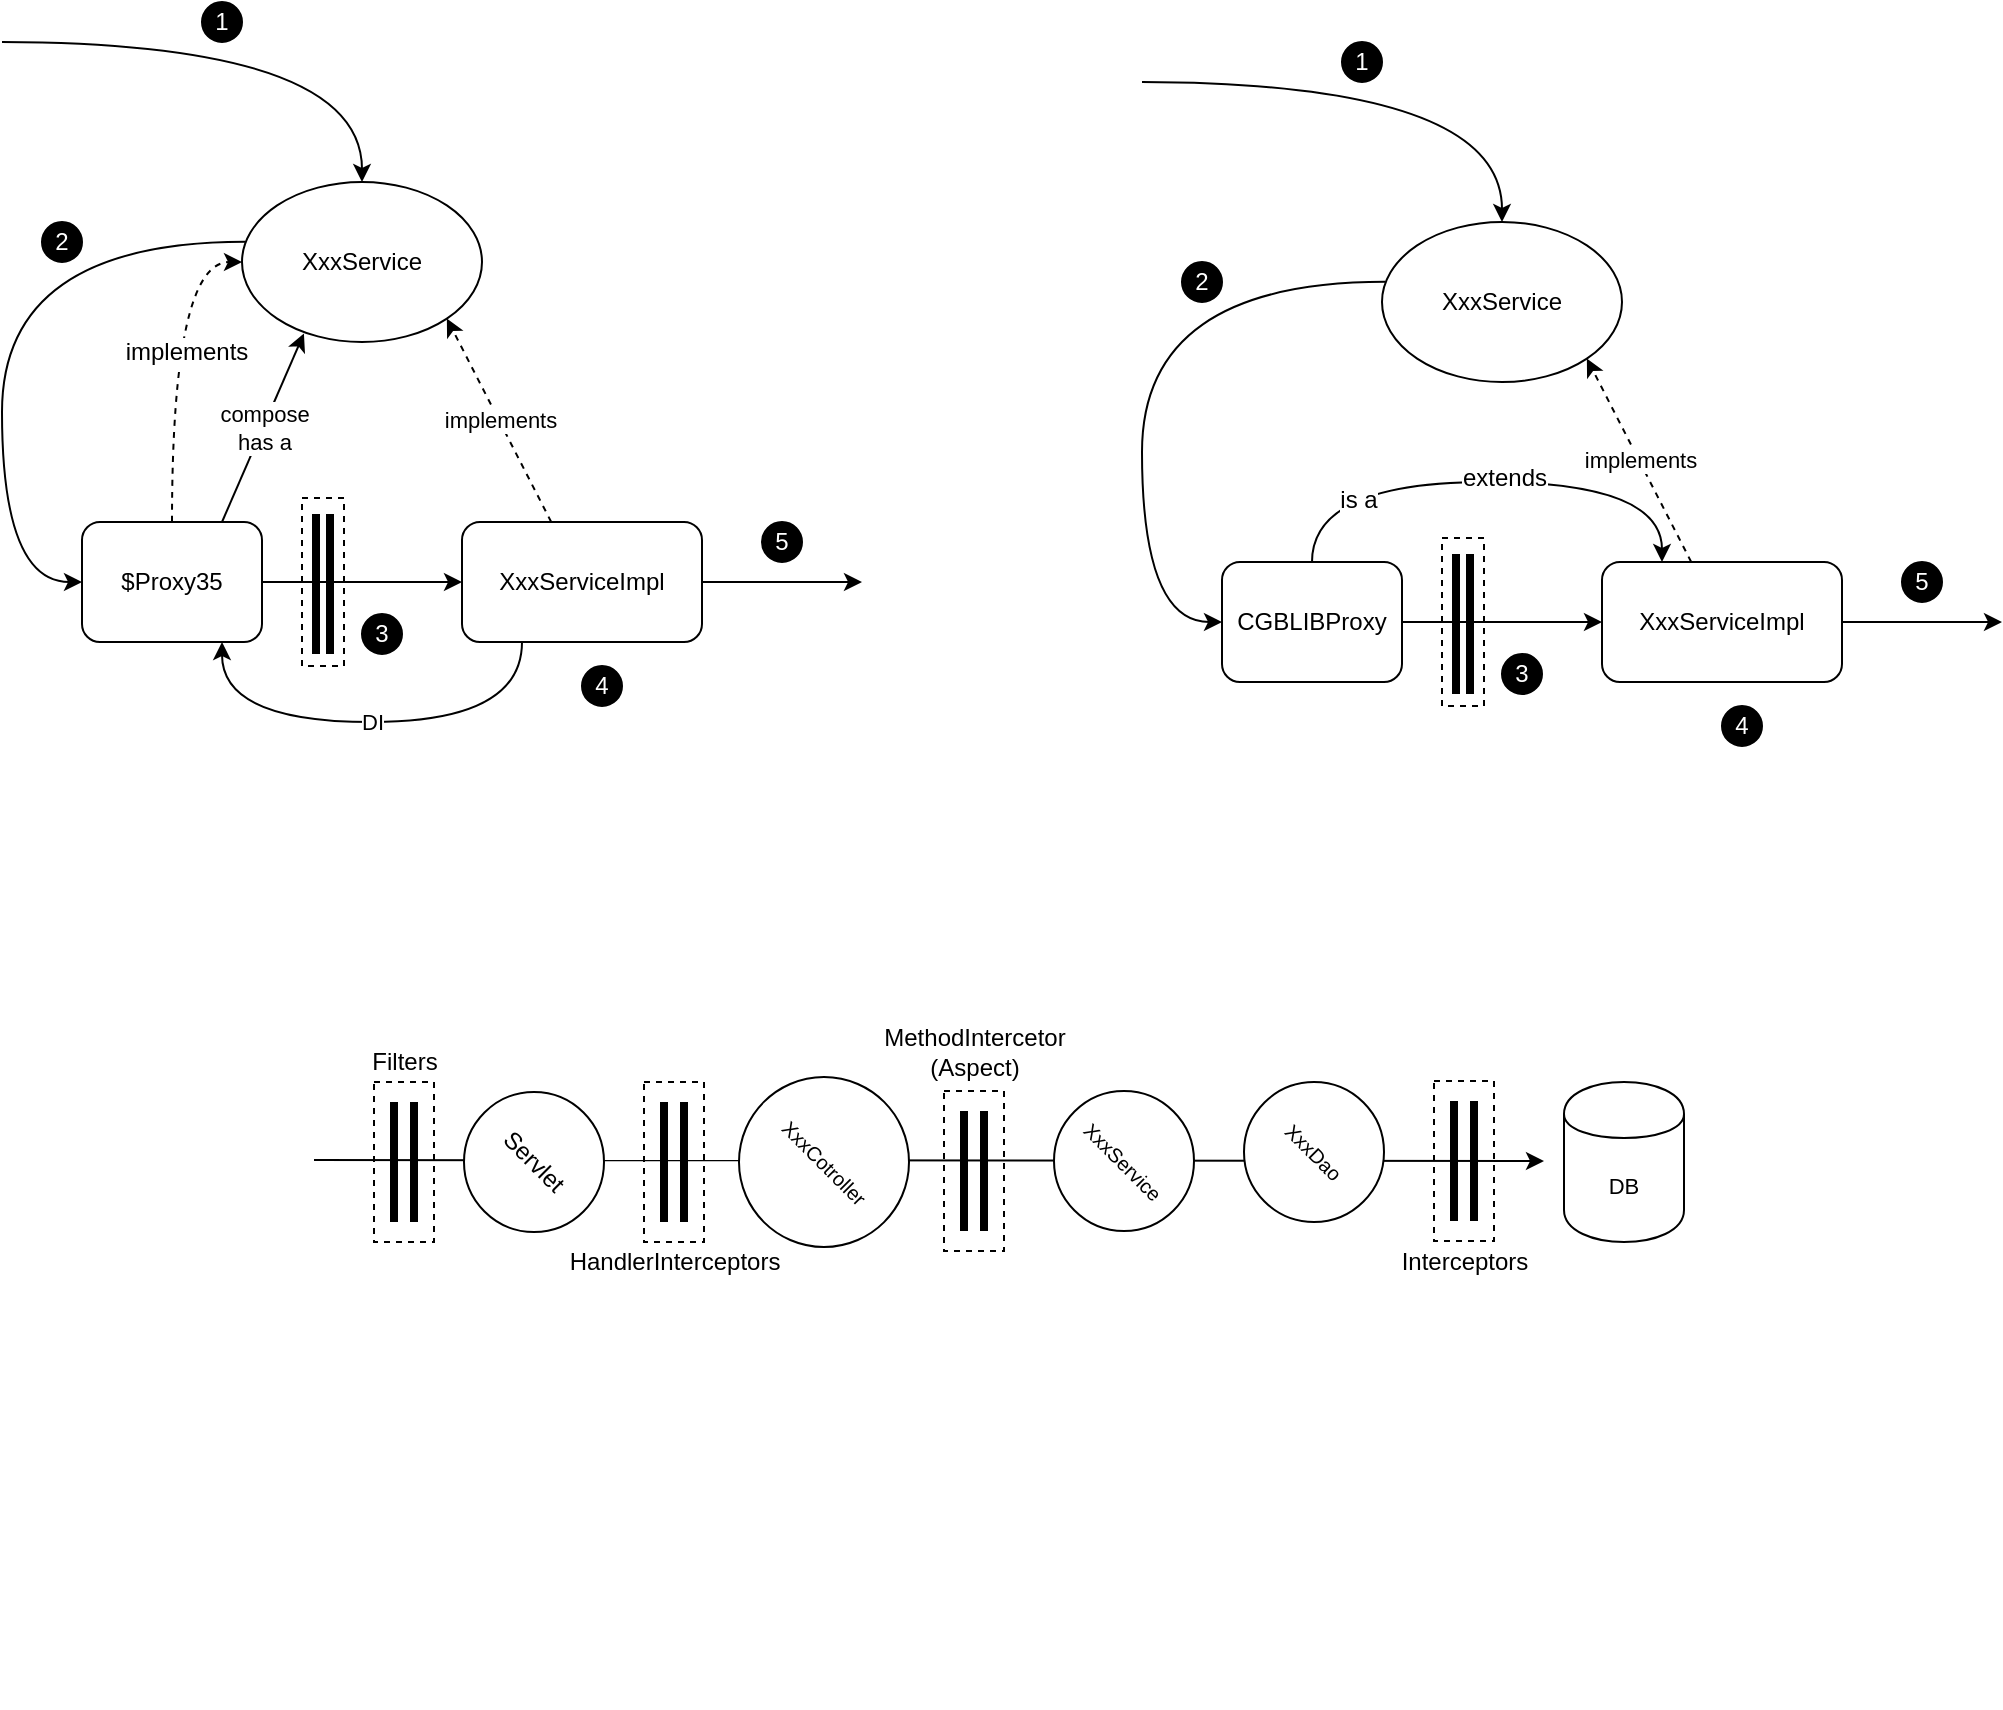 <mxfile version="12.3.9" type="github" pages="1">
  <diagram id="S2aJ-UnXylgGQd3Q3xxX" name="第 1 页">
    <mxGraphModel dx="1038" dy="568" grid="1" gridSize="10" guides="1" tooltips="1" connect="1" arrows="1" fold="1" page="1" pageScale="1" pageWidth="1200" pageHeight="1920" math="0" shadow="0">
      <root>
        <mxCell id="0"/>
        <mxCell id="1" parent="0"/>
        <mxCell id="p-tltdkEszSo-0zm12PA-62" value="" style="rounded=0;whiteSpace=wrap;html=1;fillColor=#FFFFFF;fontColor=#FFFFFF;dashed=1;" parent="1" vertex="1">
          <mxGeometry x="286" y="720" width="30" height="80" as="geometry"/>
        </mxCell>
        <mxCell id="p-tltdkEszSo-0zm12PA-70" value="" style="rounded=0;whiteSpace=wrap;html=1;fillColor=#FFFFFF;fontColor=#FFFFFF;dashed=1;" parent="1" vertex="1">
          <mxGeometry x="421" y="720" width="30" height="80" as="geometry"/>
        </mxCell>
        <mxCell id="p-tltdkEszSo-0zm12PA-76" value="" style="rounded=0;whiteSpace=wrap;html=1;fillColor=#FFFFFF;fontColor=#FFFFFF;dashed=1;" parent="1" vertex="1">
          <mxGeometry x="571" y="724.5" width="30" height="80" as="geometry"/>
        </mxCell>
        <mxCell id="p-tltdkEszSo-0zm12PA-84" value="" style="rounded=0;whiteSpace=wrap;html=1;fillColor=#FFFFFF;fontColor=#FFFFFF;dashed=1;" parent="1" vertex="1">
          <mxGeometry x="816" y="719.5" width="30" height="80" as="geometry"/>
        </mxCell>
        <mxCell id="p-tltdkEszSo-0zm12PA-12" value="" style="rounded=0;whiteSpace=wrap;html=1;dashed=1;" parent="1" vertex="1">
          <mxGeometry x="250" y="428" width="21" height="84" as="geometry"/>
        </mxCell>
        <mxCell id="p-tltdkEszSo-0zm12PA-13" value="" style="endArrow=none;html=1;strokeWidth=4;" parent="1" edge="1">
          <mxGeometry width="50" height="50" relative="1" as="geometry">
            <mxPoint x="257" y="506" as="sourcePoint"/>
            <mxPoint x="257" y="436" as="targetPoint"/>
          </mxGeometry>
        </mxCell>
        <mxCell id="p-tltdkEszSo-0zm12PA-14" value="" style="endArrow=none;html=1;strokeWidth=4;" parent="1" edge="1">
          <mxGeometry width="50" height="50" relative="1" as="geometry">
            <mxPoint x="264" y="506" as="sourcePoint"/>
            <mxPoint x="264" y="436" as="targetPoint"/>
          </mxGeometry>
        </mxCell>
        <mxCell id="p-tltdkEszSo-0zm12PA-7" value="implements" style="rounded=0;orthogonalLoop=1;jettySize=auto;html=1;entryX=1;entryY=1;entryDx=0;entryDy=0;dashed=1;" parent="1" source="p-tltdkEszSo-0zm12PA-1" target="p-tltdkEszSo-0zm12PA-6" edge="1">
          <mxGeometry relative="1" as="geometry"/>
        </mxCell>
        <mxCell id="p-tltdkEszSo-0zm12PA-34" value="" style="edgeStyle=orthogonalEdgeStyle;curved=1;rounded=0;orthogonalLoop=1;jettySize=auto;html=1;startArrow=none;startFill=0;endArrow=classic;endFill=1;strokeWidth=1;fontColor=#FFFFFF;" parent="1" source="p-tltdkEszSo-0zm12PA-1" edge="1">
          <mxGeometry relative="1" as="geometry">
            <mxPoint x="530" y="470" as="targetPoint"/>
          </mxGeometry>
        </mxCell>
        <mxCell id="p-tltdkEszSo-0zm12PA-1" value="XxxServiceImpl" style="rounded=1;whiteSpace=wrap;html=1;" parent="1" vertex="1">
          <mxGeometry x="330" y="440" width="120" height="60" as="geometry"/>
        </mxCell>
        <mxCell id="p-tltdkEszSo-0zm12PA-24" style="edgeStyle=orthogonalEdgeStyle;curved=1;rounded=0;orthogonalLoop=1;jettySize=auto;html=1;entryX=0;entryY=0.5;entryDx=0;entryDy=0;startArrow=none;startFill=0;endArrow=classic;endFill=1;strokeWidth=1;exitX=0.014;exitY=0.374;exitDx=0;exitDy=0;exitPerimeter=0;" parent="1" source="p-tltdkEszSo-0zm12PA-6" target="p-tltdkEszSo-0zm12PA-8" edge="1">
          <mxGeometry relative="1" as="geometry">
            <Array as="points">
              <mxPoint x="100" y="300"/>
              <mxPoint x="100" y="470"/>
            </Array>
          </mxGeometry>
        </mxCell>
        <mxCell id="p-tltdkEszSo-0zm12PA-6" value="XxxService" style="ellipse;whiteSpace=wrap;html=1;" parent="1" vertex="1">
          <mxGeometry x="220" y="270" width="120" height="80" as="geometry"/>
        </mxCell>
        <mxCell id="p-tltdkEszSo-0zm12PA-9" value="" style="edgeStyle=none;rounded=0;orthogonalLoop=1;jettySize=auto;html=1;entryX=0;entryY=0.5;entryDx=0;entryDy=0;" parent="1" source="p-tltdkEszSo-0zm12PA-8" target="p-tltdkEszSo-0zm12PA-1" edge="1">
          <mxGeometry x="0.4" relative="1" as="geometry">
            <mxPoint as="offset"/>
          </mxGeometry>
        </mxCell>
        <mxCell id="p-tltdkEszSo-0zm12PA-22" style="edgeStyle=orthogonalEdgeStyle;curved=1;rounded=0;orthogonalLoop=1;jettySize=auto;html=1;entryX=0;entryY=0.5;entryDx=0;entryDy=0;startArrow=none;startFill=0;endArrow=classic;endFill=1;strokeWidth=1;dashed=1;" parent="1" source="p-tltdkEszSo-0zm12PA-8" target="p-tltdkEszSo-0zm12PA-6" edge="1">
          <mxGeometry relative="1" as="geometry"/>
        </mxCell>
        <mxCell id="p-tltdkEszSo-0zm12PA-23" value="implements" style="text;html=1;align=center;verticalAlign=middle;resizable=0;points=[];;labelBackgroundColor=#ffffff;" parent="p-tltdkEszSo-0zm12PA-22" vertex="1" connectable="0">
          <mxGeometry x="0.03" y="-7" relative="1" as="geometry">
            <mxPoint as="offset"/>
          </mxGeometry>
        </mxCell>
        <mxCell id="p-tltdkEszSo-0zm12PA-8" value="$Proxy35" style="rounded=1;whiteSpace=wrap;html=1;" parent="1" vertex="1">
          <mxGeometry x="140" y="440" width="90" height="60" as="geometry"/>
        </mxCell>
        <mxCell id="p-tltdkEszSo-0zm12PA-19" value="DI" style="endArrow=none;html=1;strokeWidth=1;entryX=0.25;entryY=1;entryDx=0;entryDy=0;edgeStyle=orthogonalEdgeStyle;curved=1;startArrow=classic;startFill=1;endFill=0;" parent="1" source="p-tltdkEszSo-0zm12PA-8" target="p-tltdkEszSo-0zm12PA-1" edge="1">
          <mxGeometry width="50" height="50" relative="1" as="geometry">
            <mxPoint x="210" y="500" as="sourcePoint"/>
            <mxPoint x="260" y="390" as="targetPoint"/>
            <Array as="points">
              <mxPoint x="210" y="540"/>
              <mxPoint x="360" y="540"/>
            </Array>
          </mxGeometry>
        </mxCell>
        <mxCell id="p-tltdkEszSo-0zm12PA-21" value="compose&lt;br&gt;has a" style="endArrow=classic;html=1;strokeWidth=1;entryX=0.258;entryY=0.947;entryDx=0;entryDy=0;entryPerimeter=0;" parent="1" target="p-tltdkEszSo-0zm12PA-6" edge="1">
          <mxGeometry width="50" height="50" relative="1" as="geometry">
            <mxPoint x="210" y="440" as="sourcePoint"/>
            <mxPoint x="260" y="390" as="targetPoint"/>
          </mxGeometry>
        </mxCell>
        <mxCell id="p-tltdkEszSo-0zm12PA-25" value="" style="endArrow=classic;html=1;strokeWidth=1;entryX=0.5;entryY=0;entryDx=0;entryDy=0;edgeStyle=orthogonalEdgeStyle;curved=1;" parent="1" target="p-tltdkEszSo-0zm12PA-6" edge="1">
          <mxGeometry width="50" height="50" relative="1" as="geometry">
            <mxPoint x="100" y="200" as="sourcePoint"/>
            <mxPoint x="120" y="230" as="targetPoint"/>
          </mxGeometry>
        </mxCell>
        <mxCell id="p-tltdkEszSo-0zm12PA-26" value="1" style="ellipse;whiteSpace=wrap;html=1;aspect=fixed;fillColor=#000000;fontColor=#FFFFFF;" parent="1" vertex="1">
          <mxGeometry x="200" y="180" width="20" height="20" as="geometry"/>
        </mxCell>
        <mxCell id="p-tltdkEszSo-0zm12PA-28" value="2" style="ellipse;whiteSpace=wrap;html=1;aspect=fixed;fillColor=#000000;fontColor=#FFFFFF;" parent="1" vertex="1">
          <mxGeometry x="120" y="290" width="20" height="20" as="geometry"/>
        </mxCell>
        <mxCell id="p-tltdkEszSo-0zm12PA-29" value="3" style="ellipse;whiteSpace=wrap;html=1;aspect=fixed;fillColor=#000000;fontColor=#FFFFFF;" parent="1" vertex="1">
          <mxGeometry x="280" y="486" width="20" height="20" as="geometry"/>
        </mxCell>
        <mxCell id="p-tltdkEszSo-0zm12PA-30" value="4" style="ellipse;whiteSpace=wrap;html=1;aspect=fixed;fillColor=#000000;fontColor=#FFFFFF;" parent="1" vertex="1">
          <mxGeometry x="390" y="512" width="20" height="20" as="geometry"/>
        </mxCell>
        <mxCell id="p-tltdkEszSo-0zm12PA-35" value="5" style="ellipse;whiteSpace=wrap;html=1;aspect=fixed;fillColor=#000000;fontColor=#FFFFFF;" parent="1" vertex="1">
          <mxGeometry x="480" y="440" width="20" height="20" as="geometry"/>
        </mxCell>
        <mxCell id="p-tltdkEszSo-0zm12PA-37" value="" style="rounded=0;whiteSpace=wrap;html=1;dashed=1;" parent="1" vertex="1">
          <mxGeometry x="820" y="448" width="21" height="84" as="geometry"/>
        </mxCell>
        <mxCell id="p-tltdkEszSo-0zm12PA-38" value="" style="endArrow=none;html=1;strokeWidth=4;" parent="1" edge="1">
          <mxGeometry width="50" height="50" relative="1" as="geometry">
            <mxPoint x="827" y="526" as="sourcePoint"/>
            <mxPoint x="827" y="456" as="targetPoint"/>
          </mxGeometry>
        </mxCell>
        <mxCell id="p-tltdkEszSo-0zm12PA-39" value="" style="endArrow=none;html=1;strokeWidth=4;" parent="1" edge="1">
          <mxGeometry width="50" height="50" relative="1" as="geometry">
            <mxPoint x="834" y="526" as="sourcePoint"/>
            <mxPoint x="834" y="456" as="targetPoint"/>
          </mxGeometry>
        </mxCell>
        <mxCell id="p-tltdkEszSo-0zm12PA-40" value="implements" style="rounded=0;orthogonalLoop=1;jettySize=auto;html=1;entryX=1;entryY=1;entryDx=0;entryDy=0;dashed=1;" parent="1" source="p-tltdkEszSo-0zm12PA-42" target="p-tltdkEszSo-0zm12PA-44" edge="1">
          <mxGeometry relative="1" as="geometry"/>
        </mxCell>
        <mxCell id="p-tltdkEszSo-0zm12PA-41" value="" style="edgeStyle=orthogonalEdgeStyle;curved=1;rounded=0;orthogonalLoop=1;jettySize=auto;html=1;startArrow=none;startFill=0;endArrow=classic;endFill=1;strokeWidth=1;fontColor=#FFFFFF;" parent="1" source="p-tltdkEszSo-0zm12PA-42" edge="1">
          <mxGeometry relative="1" as="geometry">
            <mxPoint x="1100" y="490" as="targetPoint"/>
          </mxGeometry>
        </mxCell>
        <mxCell id="p-tltdkEszSo-0zm12PA-42" value="XxxServiceImpl" style="rounded=1;whiteSpace=wrap;html=1;" parent="1" vertex="1">
          <mxGeometry x="900" y="460" width="120" height="60" as="geometry"/>
        </mxCell>
        <mxCell id="p-tltdkEszSo-0zm12PA-43" style="edgeStyle=orthogonalEdgeStyle;curved=1;rounded=0;orthogonalLoop=1;jettySize=auto;html=1;entryX=0;entryY=0.5;entryDx=0;entryDy=0;startArrow=none;startFill=0;endArrow=classic;endFill=1;strokeWidth=1;exitX=0.014;exitY=0.374;exitDx=0;exitDy=0;exitPerimeter=0;" parent="1" source="p-tltdkEszSo-0zm12PA-44" target="p-tltdkEszSo-0zm12PA-48" edge="1">
          <mxGeometry relative="1" as="geometry">
            <Array as="points">
              <mxPoint x="670" y="320"/>
              <mxPoint x="670" y="490"/>
            </Array>
          </mxGeometry>
        </mxCell>
        <mxCell id="p-tltdkEszSo-0zm12PA-44" value="XxxService" style="ellipse;whiteSpace=wrap;html=1;" parent="1" vertex="1">
          <mxGeometry x="790" y="290" width="120" height="80" as="geometry"/>
        </mxCell>
        <mxCell id="p-tltdkEszSo-0zm12PA-45" value="" style="edgeStyle=none;rounded=0;orthogonalLoop=1;jettySize=auto;html=1;entryX=0;entryY=0.5;entryDx=0;entryDy=0;" parent="1" source="p-tltdkEszSo-0zm12PA-48" target="p-tltdkEszSo-0zm12PA-42" edge="1">
          <mxGeometry x="0.4" relative="1" as="geometry">
            <mxPoint as="offset"/>
          </mxGeometry>
        </mxCell>
        <mxCell id="p-tltdkEszSo-0zm12PA-46" style="edgeStyle=orthogonalEdgeStyle;curved=1;rounded=0;orthogonalLoop=1;jettySize=auto;html=1;entryX=0.25;entryY=0;entryDx=0;entryDy=0;startArrow=none;startFill=0;endArrow=classic;endFill=1;strokeWidth=1;exitX=0.5;exitY=0;exitDx=0;exitDy=0;" parent="1" source="p-tltdkEszSo-0zm12PA-48" target="p-tltdkEszSo-0zm12PA-42" edge="1">
          <mxGeometry relative="1" as="geometry">
            <Array as="points">
              <mxPoint x="755" y="420"/>
              <mxPoint x="930" y="420"/>
            </Array>
          </mxGeometry>
        </mxCell>
        <mxCell id="p-tltdkEszSo-0zm12PA-47" value="extends" style="text;html=1;align=center;verticalAlign=middle;resizable=0;points=[];;labelBackgroundColor=#ffffff;" parent="p-tltdkEszSo-0zm12PA-46" vertex="1" connectable="0">
          <mxGeometry x="0.03" y="-7" relative="1" as="geometry">
            <mxPoint x="4.5" y="-9" as="offset"/>
          </mxGeometry>
        </mxCell>
        <mxCell id="p-tltdkEszSo-0zm12PA-57" value="&lt;font color=&quot;#000000&quot;&gt;is a&lt;/font&gt;" style="text;html=1;align=center;verticalAlign=middle;resizable=0;points=[];;labelBackgroundColor=#ffffff;fontColor=#FFFFFF;" parent="p-tltdkEszSo-0zm12PA-46" vertex="1" connectable="0">
          <mxGeometry x="-0.751" y="-23" relative="1" as="geometry">
            <mxPoint as="offset"/>
          </mxGeometry>
        </mxCell>
        <mxCell id="p-tltdkEszSo-0zm12PA-48" value="CGBLIBProxy" style="rounded=1;whiteSpace=wrap;html=1;" parent="1" vertex="1">
          <mxGeometry x="710" y="460" width="90" height="60" as="geometry"/>
        </mxCell>
        <mxCell id="p-tltdkEszSo-0zm12PA-51" value="" style="endArrow=classic;html=1;strokeWidth=1;entryX=0.5;entryY=0;entryDx=0;entryDy=0;edgeStyle=orthogonalEdgeStyle;curved=1;" parent="1" target="p-tltdkEszSo-0zm12PA-44" edge="1">
          <mxGeometry width="50" height="50" relative="1" as="geometry">
            <mxPoint x="670" y="220" as="sourcePoint"/>
            <mxPoint x="690" y="250" as="targetPoint"/>
          </mxGeometry>
        </mxCell>
        <mxCell id="p-tltdkEszSo-0zm12PA-52" value="1" style="ellipse;whiteSpace=wrap;html=1;aspect=fixed;fillColor=#000000;fontColor=#FFFFFF;" parent="1" vertex="1">
          <mxGeometry x="770" y="200" width="20" height="20" as="geometry"/>
        </mxCell>
        <mxCell id="p-tltdkEszSo-0zm12PA-53" value="2" style="ellipse;whiteSpace=wrap;html=1;aspect=fixed;fillColor=#000000;fontColor=#FFFFFF;" parent="1" vertex="1">
          <mxGeometry x="690" y="310" width="20" height="20" as="geometry"/>
        </mxCell>
        <mxCell id="p-tltdkEszSo-0zm12PA-54" value="3" style="ellipse;whiteSpace=wrap;html=1;aspect=fixed;fillColor=#000000;fontColor=#FFFFFF;" parent="1" vertex="1">
          <mxGeometry x="850" y="506" width="20" height="20" as="geometry"/>
        </mxCell>
        <mxCell id="p-tltdkEszSo-0zm12PA-55" value="4" style="ellipse;whiteSpace=wrap;html=1;aspect=fixed;fillColor=#000000;fontColor=#FFFFFF;" parent="1" vertex="1">
          <mxGeometry x="960" y="532" width="20" height="20" as="geometry"/>
        </mxCell>
        <mxCell id="p-tltdkEszSo-0zm12PA-56" value="5" style="ellipse;whiteSpace=wrap;html=1;aspect=fixed;fillColor=#000000;fontColor=#FFFFFF;" parent="1" vertex="1">
          <mxGeometry x="1050" y="460" width="20" height="20" as="geometry"/>
        </mxCell>
        <mxCell id="p-tltdkEszSo-0zm12PA-59" value="" style="endArrow=classic;html=1;strokeWidth=1;fontColor=#FFFFFF;" parent="1" edge="1">
          <mxGeometry width="50" height="50" relative="1" as="geometry">
            <mxPoint x="256" y="759" as="sourcePoint"/>
            <mxPoint x="871" y="759.5" as="targetPoint"/>
          </mxGeometry>
        </mxCell>
        <mxCell id="p-tltdkEszSo-0zm12PA-63" value="Text" style="text;html=1;align=center;verticalAlign=middle;resizable=0;points=[];;autosize=1;fontColor=#FFFFFF;" parent="1" vertex="1">
          <mxGeometry x="543" y="1013" width="40" height="20" as="geometry"/>
        </mxCell>
        <mxCell id="p-tltdkEszSo-0zm12PA-65" value="" style="endArrow=none;html=1;strokeWidth=4;fontColor=#FFFFFF;" parent="1" edge="1">
          <mxGeometry width="50" height="50" relative="1" as="geometry">
            <mxPoint x="296" y="790" as="sourcePoint"/>
            <mxPoint x="296" y="730" as="targetPoint"/>
          </mxGeometry>
        </mxCell>
        <mxCell id="p-tltdkEszSo-0zm12PA-66" value="" style="endArrow=none;html=1;strokeWidth=4;fontColor=#FFFFFF;" parent="1" edge="1">
          <mxGeometry width="50" height="50" relative="1" as="geometry">
            <mxPoint x="306" y="790" as="sourcePoint"/>
            <mxPoint x="306" y="730" as="targetPoint"/>
          </mxGeometry>
        </mxCell>
        <mxCell id="p-tltdkEszSo-0zm12PA-68" value="Filters" style="text;html=1;align=center;verticalAlign=middle;resizable=0;points=[];;autosize=1;fontColor=#000000;" parent="1" vertex="1">
          <mxGeometry x="276" y="700" width="50" height="20" as="geometry"/>
        </mxCell>
        <mxCell id="p-tltdkEszSo-0zm12PA-69" value="Servlet" style="ellipse;whiteSpace=wrap;html=1;aspect=fixed;fillColor=#FFFFFF;fontColor=#000000;rotation=45;" parent="1" vertex="1">
          <mxGeometry x="331" y="725" width="70" height="70" as="geometry"/>
        </mxCell>
        <mxCell id="p-tltdkEszSo-0zm12PA-71" value="" style="endArrow=none;html=1;strokeWidth=4;fontColor=#FFFFFF;" parent="1" edge="1">
          <mxGeometry width="50" height="50" relative="1" as="geometry">
            <mxPoint x="431" y="790" as="sourcePoint"/>
            <mxPoint x="431" y="730" as="targetPoint"/>
          </mxGeometry>
        </mxCell>
        <mxCell id="p-tltdkEszSo-0zm12PA-72" value="" style="endArrow=none;html=1;strokeWidth=4;fontColor=#FFFFFF;" parent="1" edge="1">
          <mxGeometry width="50" height="50" relative="1" as="geometry">
            <mxPoint x="441" y="790" as="sourcePoint"/>
            <mxPoint x="441" y="730" as="targetPoint"/>
          </mxGeometry>
        </mxCell>
        <mxCell id="p-tltdkEszSo-0zm12PA-74" value="HandlerInterceptors" style="text;html=1;align=center;verticalAlign=middle;resizable=0;points=[];;autosize=1;fontColor=#000000;" parent="1" vertex="1">
          <mxGeometry x="376" y="800" width="120" height="20" as="geometry"/>
        </mxCell>
        <mxCell id="p-tltdkEszSo-0zm12PA-75" value="&lt;font style=&quot;font-size: 10px&quot;&gt;XxxCotroller&lt;/font&gt;" style="ellipse;whiteSpace=wrap;html=1;aspect=fixed;fillColor=#FFFFFF;fontColor=#000000;rotation=45;fontSize=11;" parent="1" vertex="1">
          <mxGeometry x="468.5" y="717.5" width="85" height="85" as="geometry"/>
        </mxCell>
        <mxCell id="p-tltdkEszSo-0zm12PA-77" value="" style="endArrow=none;html=1;strokeWidth=4;fontColor=#FFFFFF;" parent="1" edge="1">
          <mxGeometry width="50" height="50" relative="1" as="geometry">
            <mxPoint x="581" y="794.5" as="sourcePoint"/>
            <mxPoint x="581" y="734.5" as="targetPoint"/>
          </mxGeometry>
        </mxCell>
        <mxCell id="p-tltdkEszSo-0zm12PA-78" value="" style="endArrow=none;html=1;strokeWidth=4;fontColor=#FFFFFF;" parent="1" edge="1">
          <mxGeometry width="50" height="50" relative="1" as="geometry">
            <mxPoint x="591" y="794.5" as="sourcePoint"/>
            <mxPoint x="591" y="734.5" as="targetPoint"/>
          </mxGeometry>
        </mxCell>
        <mxCell id="p-tltdkEszSo-0zm12PA-79" value="MethodIntercetor&lt;br&gt;(Aspect)" style="text;html=1;align=center;verticalAlign=middle;resizable=0;points=[];;autosize=1;fontColor=#000000;" parent="1" vertex="1">
          <mxGeometry x="531" y="690" width="110" height="30" as="geometry"/>
        </mxCell>
        <mxCell id="p-tltdkEszSo-0zm12PA-80" value="&lt;font style=&quot;font-size: 10px&quot;&gt;XxxService&lt;/font&gt;" style="ellipse;whiteSpace=wrap;html=1;aspect=fixed;fillColor=#FFFFFF;fontColor=#000000;rotation=45;fontSize=11;" parent="1" vertex="1">
          <mxGeometry x="626" y="724.5" width="70" height="70" as="geometry"/>
        </mxCell>
        <mxCell id="p-tltdkEszSo-0zm12PA-83" value="&lt;span style=&quot;font-size: 10px&quot;&gt;XxxDao&lt;/span&gt;" style="ellipse;whiteSpace=wrap;html=1;aspect=fixed;fillColor=#FFFFFF;fontColor=#000000;rotation=45;fontSize=11;" parent="1" vertex="1">
          <mxGeometry x="721" y="720" width="70" height="70" as="geometry"/>
        </mxCell>
        <mxCell id="p-tltdkEszSo-0zm12PA-85" value="" style="endArrow=none;html=1;strokeWidth=4;fontColor=#FFFFFF;" parent="1" edge="1">
          <mxGeometry width="50" height="50" relative="1" as="geometry">
            <mxPoint x="826" y="789.5" as="sourcePoint"/>
            <mxPoint x="826" y="729.5" as="targetPoint"/>
          </mxGeometry>
        </mxCell>
        <mxCell id="p-tltdkEszSo-0zm12PA-86" value="" style="endArrow=none;html=1;strokeWidth=4;fontColor=#FFFFFF;" parent="1" edge="1">
          <mxGeometry width="50" height="50" relative="1" as="geometry">
            <mxPoint x="836" y="789.5" as="sourcePoint"/>
            <mxPoint x="836" y="729.5" as="targetPoint"/>
          </mxGeometry>
        </mxCell>
        <mxCell id="p-tltdkEszSo-0zm12PA-87" value="Interceptors" style="text;html=1;align=center;verticalAlign=middle;resizable=0;points=[];;autosize=1;fontColor=#000000;" parent="1" vertex="1">
          <mxGeometry x="791" y="800" width="80" height="20" as="geometry"/>
        </mxCell>
        <mxCell id="p-tltdkEszSo-0zm12PA-88" value="DB" style="shape=cylinder;whiteSpace=wrap;html=1;boundedLbl=1;backgroundOutline=1;fillColor=#FFFFFF;fontSize=11;fontColor=#000000;" parent="1" vertex="1">
          <mxGeometry x="881" y="720" width="60" height="80" as="geometry"/>
        </mxCell>
      </root>
    </mxGraphModel>
  </diagram>
</mxfile>
